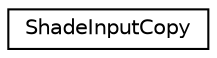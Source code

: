 digraph G
{
  edge [fontname="Helvetica",fontsize="10",labelfontname="Helvetica",labelfontsize="10"];
  node [fontname="Helvetica",fontsize="10",shape=record];
  rankdir=LR;
  Node1 [label="ShadeInputCopy",height=0.2,width=0.4,color="black", fillcolor="white", style="filled",URL="$de/d1d/structShadeInputCopy.html"];
}
